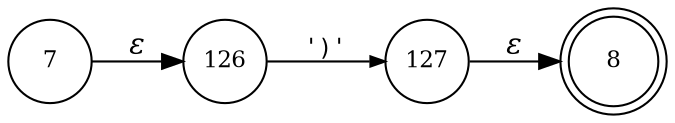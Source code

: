 digraph ATN {
rankdir=LR;
s8[fontsize=11, label="8", shape=doublecircle, fixedsize=true, width=.6];
s7[fontsize=11,label="7", shape=circle, fixedsize=true, width=.55, peripheries=1];
s126[fontsize=11,label="126", shape=circle, fixedsize=true, width=.55, peripheries=1];
s127[fontsize=11,label="127", shape=circle, fixedsize=true, width=.55, peripheries=1];
s7 -> s126 [fontname="Times-Italic", label="&epsilon;"];
s126 -> s127 [fontsize=11, fontname="Courier", arrowsize=.7, label = "')'", arrowhead = normal];
s127 -> s8 [fontname="Times-Italic", label="&epsilon;"];
}